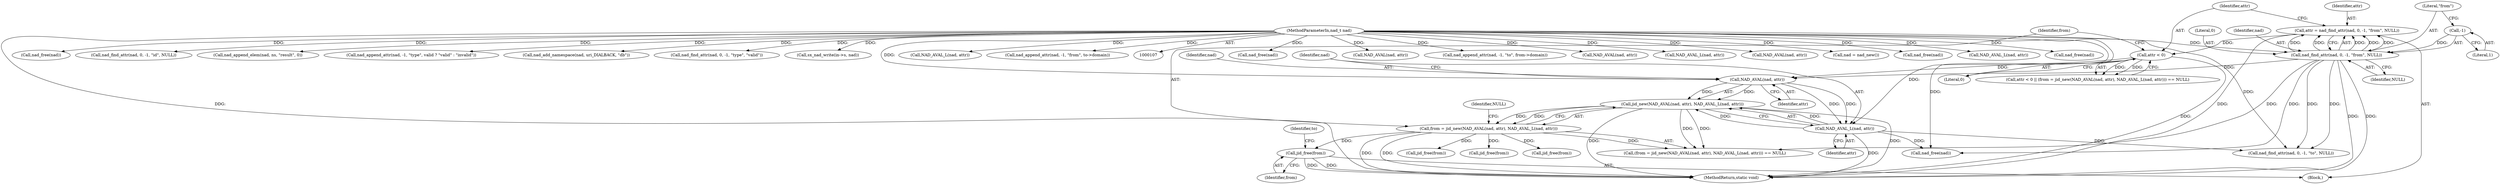 digraph "0_jabberd2_aabcffae560d5fd00cd1d2ffce5d760353cf0a4d_0@API" {
"1000412" [label="(Call,jid_free(from))"];
"1000133" [label="(Call,from = jid_new(NAD_AVAL(nad, attr), NAD_AVAL_L(nad, attr)))"];
"1000135" [label="(Call,jid_new(NAD_AVAL(nad, attr), NAD_AVAL_L(nad, attr)))"];
"1000136" [label="(Call,NAD_AVAL(nad, attr))"];
"1000120" [label="(Call,nad_find_attr(nad, 0, -1, \"from\", NULL))"];
"1000109" [label="(MethodParameterIn,nad_t nad)"];
"1000123" [label="(Call,-1)"];
"1000129" [label="(Call,attr < 0)"];
"1000118" [label="(Call,attr = nad_find_attr(nad, 0, -1, \"from\", NULL))"];
"1000139" [label="(Call,NAD_AVAL_L(nad, attr))"];
"1000205" [label="(Call,nad_free(nad))"];
"1000168" [label="(Call,NAD_AVAL(nad, attr))"];
"1000128" [label="(Call,attr < 0 || (from = jid_new(NAD_AVAL(nad, attr), NAD_AVAL_L(nad, attr))) == NULL)"];
"1000135" [label="(Call,jid_new(NAD_AVAL(nad, attr), NAD_AVAL_L(nad, attr)))"];
"1000142" [label="(Identifier,NULL)"];
"1000201" [label="(Call,jid_free(from))"];
"1000368" [label="(Call,nad_append_attr(nad, -1, \"to\", from->domain))"];
"1000138" [label="(Identifier,attr)"];
"1000110" [label="(Block,)"];
"1000416" [label="(MethodReturn,static void)"];
"1000119" [label="(Identifier,attr)"];
"1000109" [label="(MethodParameterIn,nad_t nad)"];
"1000236" [label="(Call,jid_free(from))"];
"1000122" [label="(Literal,0)"];
"1000216" [label="(Call,NAD_AVAL(nad, attr))"];
"1000179" [label="(Call,jid_free(from))"];
"1000139" [label="(Call,NAD_AVAL_L(nad, attr))"];
"1000413" [label="(Identifier,from)"];
"1000120" [label="(Call,nad_find_attr(nad, 0, -1, \"from\", NULL))"];
"1000171" [label="(Call,NAD_AVAL_L(nad, attr))"];
"1000233" [label="(Call,NAD_AVAL(nad, attr))"];
"1000152" [label="(Call,nad_find_attr(nad, 0, -1, \"to\", NULL))"];
"1000140" [label="(Identifier,nad)"];
"1000354" [label="(Call,nad = nad_new())"];
"1000181" [label="(Call,nad_free(nad))"];
"1000219" [label="(Call,NAD_AVAL_L(nad, attr))"];
"1000240" [label="(Call,nad_free(nad))"];
"1000348" [label="(Call,nad_free(nad))"];
"1000125" [label="(Literal,\"from\")"];
"1000186" [label="(Call,nad_find_attr(nad, 0, -1, \"id\", NULL))"];
"1000131" [label="(Literal,0)"];
"1000363" [label="(Call,nad_append_elem(nad, ns, \"result\", 0))"];
"1000137" [label="(Identifier,nad)"];
"1000132" [label="(Call,(from = jid_new(NAD_AVAL(nad, attr), NAD_AVAL_L(nad, attr))) == NULL)"];
"1000412" [label="(Call,jid_free(from))"];
"1000118" [label="(Call,attr = nad_find_attr(nad, 0, -1, \"from\", NULL))"];
"1000384" [label="(Call,nad_append_attr(nad, -1, \"type\", valid ? \"valid\" : \"invalid\"))"];
"1000359" [label="(Call,nad_add_namespace(nad, uri_DIALBACK, \"db\"))"];
"1000141" [label="(Identifier,attr)"];
"1000255" [label="(Call,nad_find_attr(nad, 0, -1, \"type\", \"valid\"))"];
"1000121" [label="(Identifier,nad)"];
"1000393" [label="(Call,sx_nad_write(in->s, nad))"];
"1000230" [label="(Call,NAD_AVAL_L(nad, attr))"];
"1000123" [label="(Call,-1)"];
"1000133" [label="(Call,from = jid_new(NAD_AVAL(nad, attr), NAD_AVAL_L(nad, attr)))"];
"1000376" [label="(Call,nad_append_attr(nad, -1, \"from\", to->domain))"];
"1000136" [label="(Call,NAD_AVAL(nad, attr))"];
"1000147" [label="(Call,nad_free(nad))"];
"1000129" [label="(Call,attr < 0)"];
"1000126" [label="(Identifier,NULL)"];
"1000134" [label="(Identifier,from)"];
"1000124" [label="(Literal,1)"];
"1000130" [label="(Identifier,attr)"];
"1000415" [label="(Identifier,to)"];
"1000412" -> "1000110"  [label="AST: "];
"1000412" -> "1000413"  [label="CFG: "];
"1000413" -> "1000412"  [label="AST: "];
"1000415" -> "1000412"  [label="CFG: "];
"1000412" -> "1000416"  [label="DDG: "];
"1000412" -> "1000416"  [label="DDG: "];
"1000133" -> "1000412"  [label="DDG: "];
"1000133" -> "1000132"  [label="AST: "];
"1000133" -> "1000135"  [label="CFG: "];
"1000134" -> "1000133"  [label="AST: "];
"1000135" -> "1000133"  [label="AST: "];
"1000142" -> "1000133"  [label="CFG: "];
"1000133" -> "1000416"  [label="DDG: "];
"1000133" -> "1000416"  [label="DDG: "];
"1000133" -> "1000132"  [label="DDG: "];
"1000135" -> "1000133"  [label="DDG: "];
"1000135" -> "1000133"  [label="DDG: "];
"1000133" -> "1000179"  [label="DDG: "];
"1000133" -> "1000201"  [label="DDG: "];
"1000133" -> "1000236"  [label="DDG: "];
"1000135" -> "1000139"  [label="CFG: "];
"1000136" -> "1000135"  [label="AST: "];
"1000139" -> "1000135"  [label="AST: "];
"1000135" -> "1000416"  [label="DDG: "];
"1000135" -> "1000416"  [label="DDG: "];
"1000135" -> "1000132"  [label="DDG: "];
"1000135" -> "1000132"  [label="DDG: "];
"1000136" -> "1000135"  [label="DDG: "];
"1000136" -> "1000135"  [label="DDG: "];
"1000139" -> "1000135"  [label="DDG: "];
"1000139" -> "1000135"  [label="DDG: "];
"1000136" -> "1000138"  [label="CFG: "];
"1000137" -> "1000136"  [label="AST: "];
"1000138" -> "1000136"  [label="AST: "];
"1000140" -> "1000136"  [label="CFG: "];
"1000120" -> "1000136"  [label="DDG: "];
"1000109" -> "1000136"  [label="DDG: "];
"1000129" -> "1000136"  [label="DDG: "];
"1000136" -> "1000139"  [label="DDG: "];
"1000136" -> "1000139"  [label="DDG: "];
"1000120" -> "1000118"  [label="AST: "];
"1000120" -> "1000126"  [label="CFG: "];
"1000121" -> "1000120"  [label="AST: "];
"1000122" -> "1000120"  [label="AST: "];
"1000123" -> "1000120"  [label="AST: "];
"1000125" -> "1000120"  [label="AST: "];
"1000126" -> "1000120"  [label="AST: "];
"1000118" -> "1000120"  [label="CFG: "];
"1000120" -> "1000416"  [label="DDG: "];
"1000120" -> "1000416"  [label="DDG: "];
"1000120" -> "1000118"  [label="DDG: "];
"1000120" -> "1000118"  [label="DDG: "];
"1000120" -> "1000118"  [label="DDG: "];
"1000120" -> "1000118"  [label="DDG: "];
"1000120" -> "1000118"  [label="DDG: "];
"1000109" -> "1000120"  [label="DDG: "];
"1000123" -> "1000120"  [label="DDG: "];
"1000120" -> "1000132"  [label="DDG: "];
"1000120" -> "1000147"  [label="DDG: "];
"1000120" -> "1000152"  [label="DDG: "];
"1000120" -> "1000152"  [label="DDG: "];
"1000109" -> "1000107"  [label="AST: "];
"1000109" -> "1000416"  [label="DDG: "];
"1000109" -> "1000139"  [label="DDG: "];
"1000109" -> "1000147"  [label="DDG: "];
"1000109" -> "1000152"  [label="DDG: "];
"1000109" -> "1000168"  [label="DDG: "];
"1000109" -> "1000171"  [label="DDG: "];
"1000109" -> "1000181"  [label="DDG: "];
"1000109" -> "1000186"  [label="DDG: "];
"1000109" -> "1000205"  [label="DDG: "];
"1000109" -> "1000216"  [label="DDG: "];
"1000109" -> "1000219"  [label="DDG: "];
"1000109" -> "1000230"  [label="DDG: "];
"1000109" -> "1000233"  [label="DDG: "];
"1000109" -> "1000240"  [label="DDG: "];
"1000109" -> "1000255"  [label="DDG: "];
"1000109" -> "1000348"  [label="DDG: "];
"1000109" -> "1000354"  [label="DDG: "];
"1000109" -> "1000359"  [label="DDG: "];
"1000109" -> "1000363"  [label="DDG: "];
"1000109" -> "1000368"  [label="DDG: "];
"1000109" -> "1000376"  [label="DDG: "];
"1000109" -> "1000384"  [label="DDG: "];
"1000109" -> "1000393"  [label="DDG: "];
"1000123" -> "1000124"  [label="CFG: "];
"1000124" -> "1000123"  [label="AST: "];
"1000125" -> "1000123"  [label="CFG: "];
"1000129" -> "1000128"  [label="AST: "];
"1000129" -> "1000131"  [label="CFG: "];
"1000130" -> "1000129"  [label="AST: "];
"1000131" -> "1000129"  [label="AST: "];
"1000134" -> "1000129"  [label="CFG: "];
"1000128" -> "1000129"  [label="CFG: "];
"1000129" -> "1000416"  [label="DDG: "];
"1000129" -> "1000128"  [label="DDG: "];
"1000129" -> "1000128"  [label="DDG: "];
"1000118" -> "1000129"  [label="DDG: "];
"1000118" -> "1000110"  [label="AST: "];
"1000119" -> "1000118"  [label="AST: "];
"1000130" -> "1000118"  [label="CFG: "];
"1000118" -> "1000416"  [label="DDG: "];
"1000139" -> "1000141"  [label="CFG: "];
"1000140" -> "1000139"  [label="AST: "];
"1000141" -> "1000139"  [label="AST: "];
"1000139" -> "1000416"  [label="DDG: "];
"1000139" -> "1000147"  [label="DDG: "];
"1000139" -> "1000152"  [label="DDG: "];
}
